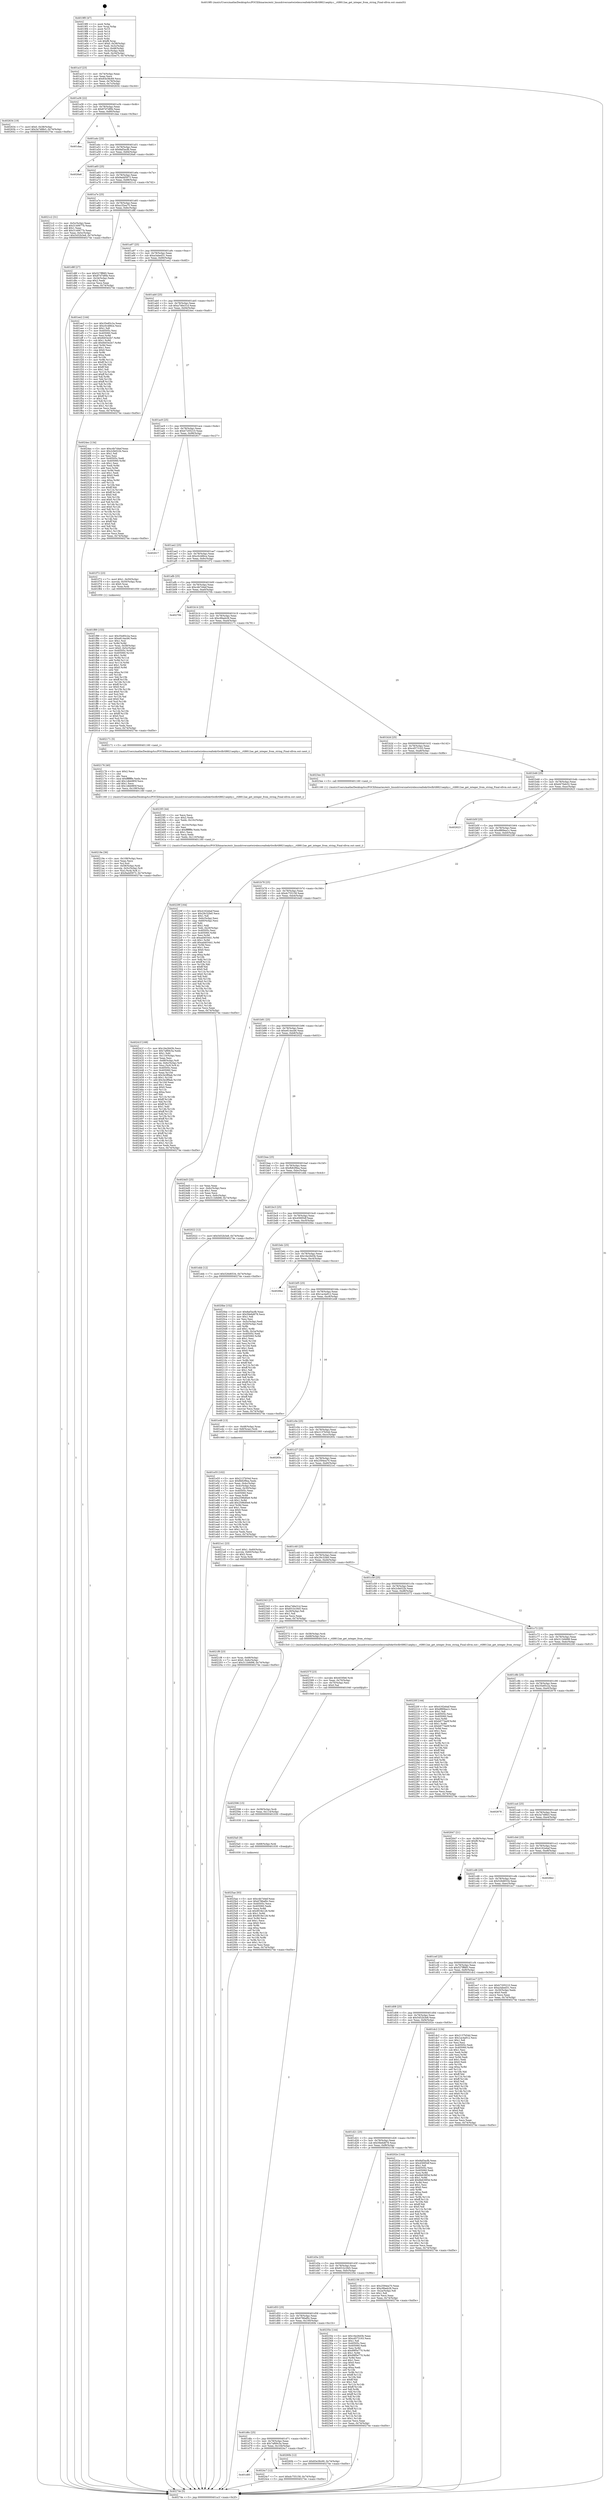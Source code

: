 digraph "0x4019f0" {
  label = "0x4019f0 (/mnt/c/Users/mathe/Desktop/tcc/POCII/binaries/extr_linuxdriversnetwirelessrealtekrtlwifirtl8821aephy.c__rtl8812ae_get_integer_from_string_Final-ollvm.out::main(0))"
  labelloc = "t"
  node[shape=record]

  Entry [label="",width=0.3,height=0.3,shape=circle,fillcolor=black,style=filled]
  "0x401a1f" [label="{
     0x401a1f [23]\l
     | [instrs]\l
     &nbsp;&nbsp;0x401a1f \<+3\>: mov -0x74(%rbp),%eax\l
     &nbsp;&nbsp;0x401a22 \<+2\>: mov %eax,%ecx\l
     &nbsp;&nbsp;0x401a24 \<+6\>: sub $0x83e38c69,%ecx\l
     &nbsp;&nbsp;0x401a2a \<+3\>: mov %eax,-0x78(%rbp)\l
     &nbsp;&nbsp;0x401a2d \<+3\>: mov %ecx,-0x7c(%rbp)\l
     &nbsp;&nbsp;0x401a30 \<+6\>: je 0000000000402634 \<main+0xc44\>\l
  }"]
  "0x402634" [label="{
     0x402634 [19]\l
     | [instrs]\l
     &nbsp;&nbsp;0x402634 \<+7\>: movl $0x0,-0x38(%rbp)\l
     &nbsp;&nbsp;0x40263b \<+7\>: movl $0x3a748fe3,-0x74(%rbp)\l
     &nbsp;&nbsp;0x402642 \<+5\>: jmp 000000000040274e \<main+0xd5e\>\l
  }"]
  "0x401a36" [label="{
     0x401a36 [22]\l
     | [instrs]\l
     &nbsp;&nbsp;0x401a36 \<+5\>: jmp 0000000000401a3b \<main+0x4b\>\l
     &nbsp;&nbsp;0x401a3b \<+3\>: mov -0x78(%rbp),%eax\l
     &nbsp;&nbsp;0x401a3e \<+5\>: sub $0x87d7df0b,%eax\l
     &nbsp;&nbsp;0x401a43 \<+3\>: mov %eax,-0x80(%rbp)\l
     &nbsp;&nbsp;0x401a46 \<+6\>: je 0000000000401daa \<main+0x3ba\>\l
  }"]
  Exit [label="",width=0.3,height=0.3,shape=circle,fillcolor=black,style=filled,peripheries=2]
  "0x401daa" [label="{
     0x401daa\l
  }", style=dashed]
  "0x401a4c" [label="{
     0x401a4c [25]\l
     | [instrs]\l
     &nbsp;&nbsp;0x401a4c \<+5\>: jmp 0000000000401a51 \<main+0x61\>\l
     &nbsp;&nbsp;0x401a51 \<+3\>: mov -0x78(%rbp),%eax\l
     &nbsp;&nbsp;0x401a54 \<+5\>: sub $0x8af3acfb,%eax\l
     &nbsp;&nbsp;0x401a59 \<+6\>: mov %eax,-0x84(%rbp)\l
     &nbsp;&nbsp;0x401a5f \<+6\>: je 00000000004026a6 \<main+0xcb6\>\l
  }"]
  "0x4025ae" [label="{
     0x4025ae [93]\l
     | [instrs]\l
     &nbsp;&nbsp;0x4025ae \<+5\>: mov $0xc4b7d4ef,%eax\l
     &nbsp;&nbsp;0x4025b3 \<+5\>: mov $0x6786af0c,%esi\l
     &nbsp;&nbsp;0x4025b8 \<+7\>: mov 0x40505c,%ecx\l
     &nbsp;&nbsp;0x4025bf \<+7\>: mov 0x405060,%edx\l
     &nbsp;&nbsp;0x4025c6 \<+3\>: mov %ecx,%r8d\l
     &nbsp;&nbsp;0x4025c9 \<+7\>: sub $0x9f19e128,%r8d\l
     &nbsp;&nbsp;0x4025d0 \<+4\>: sub $0x1,%r8d\l
     &nbsp;&nbsp;0x4025d4 \<+7\>: add $0x9f19e128,%r8d\l
     &nbsp;&nbsp;0x4025db \<+4\>: imul %r8d,%ecx\l
     &nbsp;&nbsp;0x4025df \<+3\>: and $0x1,%ecx\l
     &nbsp;&nbsp;0x4025e2 \<+3\>: cmp $0x0,%ecx\l
     &nbsp;&nbsp;0x4025e5 \<+4\>: sete %r9b\l
     &nbsp;&nbsp;0x4025e9 \<+3\>: cmp $0xa,%edx\l
     &nbsp;&nbsp;0x4025ec \<+4\>: setl %r10b\l
     &nbsp;&nbsp;0x4025f0 \<+3\>: mov %r9b,%r11b\l
     &nbsp;&nbsp;0x4025f3 \<+3\>: and %r10b,%r11b\l
     &nbsp;&nbsp;0x4025f6 \<+3\>: xor %r10b,%r9b\l
     &nbsp;&nbsp;0x4025f9 \<+3\>: or %r9b,%r11b\l
     &nbsp;&nbsp;0x4025fc \<+4\>: test $0x1,%r11b\l
     &nbsp;&nbsp;0x402600 \<+3\>: cmovne %esi,%eax\l
     &nbsp;&nbsp;0x402603 \<+3\>: mov %eax,-0x74(%rbp)\l
     &nbsp;&nbsp;0x402606 \<+5\>: jmp 000000000040274e \<main+0xd5e\>\l
  }"]
  "0x4026a6" [label="{
     0x4026a6\l
  }", style=dashed]
  "0x401a65" [label="{
     0x401a65 [25]\l
     | [instrs]\l
     &nbsp;&nbsp;0x401a65 \<+5\>: jmp 0000000000401a6a \<main+0x7a\>\l
     &nbsp;&nbsp;0x401a6a \<+3\>: mov -0x78(%rbp),%eax\l
     &nbsp;&nbsp;0x401a6d \<+5\>: sub $0x9add5973,%eax\l
     &nbsp;&nbsp;0x401a72 \<+6\>: mov %eax,-0x88(%rbp)\l
     &nbsp;&nbsp;0x401a78 \<+6\>: je 00000000004021c2 \<main+0x7d2\>\l
  }"]
  "0x4025a5" [label="{
     0x4025a5 [9]\l
     | [instrs]\l
     &nbsp;&nbsp;0x4025a5 \<+4\>: mov -0x68(%rbp),%rdi\l
     &nbsp;&nbsp;0x4025a9 \<+5\>: call 0000000000401030 \<free@plt\>\l
     | [calls]\l
     &nbsp;&nbsp;0x401030 \{1\} (unknown)\l
  }"]
  "0x4021c2" [label="{
     0x4021c2 [31]\l
     | [instrs]\l
     &nbsp;&nbsp;0x4021c2 \<+3\>: mov -0x5c(%rbp),%eax\l
     &nbsp;&nbsp;0x4021c5 \<+5\>: sub $0x3140677b,%eax\l
     &nbsp;&nbsp;0x4021ca \<+3\>: add $0x1,%eax\l
     &nbsp;&nbsp;0x4021cd \<+5\>: add $0x3140677b,%eax\l
     &nbsp;&nbsp;0x4021d2 \<+3\>: mov %eax,-0x5c(%rbp)\l
     &nbsp;&nbsp;0x4021d5 \<+7\>: movl $0x5452b3e8,-0x74(%rbp)\l
     &nbsp;&nbsp;0x4021dc \<+5\>: jmp 000000000040274e \<main+0xd5e\>\l
  }"]
  "0x401a7e" [label="{
     0x401a7e [25]\l
     | [instrs]\l
     &nbsp;&nbsp;0x401a7e \<+5\>: jmp 0000000000401a83 \<main+0x93\>\l
     &nbsp;&nbsp;0x401a83 \<+3\>: mov -0x78(%rbp),%eax\l
     &nbsp;&nbsp;0x401a86 \<+5\>: sub $0xa1f2ea75,%eax\l
     &nbsp;&nbsp;0x401a8b \<+6\>: mov %eax,-0x8c(%rbp)\l
     &nbsp;&nbsp;0x401a91 \<+6\>: je 0000000000401d8f \<main+0x39f\>\l
  }"]
  "0x402596" [label="{
     0x402596 [15]\l
     | [instrs]\l
     &nbsp;&nbsp;0x402596 \<+4\>: mov -0x58(%rbp),%rdi\l
     &nbsp;&nbsp;0x40259a \<+6\>: mov %eax,-0x114(%rbp)\l
     &nbsp;&nbsp;0x4025a0 \<+5\>: call 0000000000401030 \<free@plt\>\l
     | [calls]\l
     &nbsp;&nbsp;0x401030 \{1\} (unknown)\l
  }"]
  "0x401d8f" [label="{
     0x401d8f [27]\l
     | [instrs]\l
     &nbsp;&nbsp;0x401d8f \<+5\>: mov $0x527ff885,%eax\l
     &nbsp;&nbsp;0x401d94 \<+5\>: mov $0x87d7df0b,%ecx\l
     &nbsp;&nbsp;0x401d99 \<+3\>: mov -0x34(%rbp),%edx\l
     &nbsp;&nbsp;0x401d9c \<+3\>: cmp $0x2,%edx\l
     &nbsp;&nbsp;0x401d9f \<+3\>: cmovne %ecx,%eax\l
     &nbsp;&nbsp;0x401da2 \<+3\>: mov %eax,-0x74(%rbp)\l
     &nbsp;&nbsp;0x401da5 \<+5\>: jmp 000000000040274e \<main+0xd5e\>\l
  }"]
  "0x401a97" [label="{
     0x401a97 [25]\l
     | [instrs]\l
     &nbsp;&nbsp;0x401a97 \<+5\>: jmp 0000000000401a9c \<main+0xac\>\l
     &nbsp;&nbsp;0x401a9c \<+3\>: mov -0x78(%rbp),%eax\l
     &nbsp;&nbsp;0x401a9f \<+5\>: sub $0xa3abed31,%eax\l
     &nbsp;&nbsp;0x401aa4 \<+6\>: mov %eax,-0x90(%rbp)\l
     &nbsp;&nbsp;0x401aaa \<+6\>: je 0000000000401ee2 \<main+0x4f2\>\l
  }"]
  "0x40274e" [label="{
     0x40274e [5]\l
     | [instrs]\l
     &nbsp;&nbsp;0x40274e \<+5\>: jmp 0000000000401a1f \<main+0x2f\>\l
  }"]
  "0x4019f0" [label="{
     0x4019f0 [47]\l
     | [instrs]\l
     &nbsp;&nbsp;0x4019f0 \<+1\>: push %rbp\l
     &nbsp;&nbsp;0x4019f1 \<+3\>: mov %rsp,%rbp\l
     &nbsp;&nbsp;0x4019f4 \<+2\>: push %r15\l
     &nbsp;&nbsp;0x4019f6 \<+2\>: push %r14\l
     &nbsp;&nbsp;0x4019f8 \<+2\>: push %r13\l
     &nbsp;&nbsp;0x4019fa \<+2\>: push %r12\l
     &nbsp;&nbsp;0x4019fc \<+1\>: push %rbx\l
     &nbsp;&nbsp;0x4019fd \<+7\>: sub $0xf8,%rsp\l
     &nbsp;&nbsp;0x401a04 \<+7\>: movl $0x0,-0x38(%rbp)\l
     &nbsp;&nbsp;0x401a0b \<+3\>: mov %edi,-0x3c(%rbp)\l
     &nbsp;&nbsp;0x401a0e \<+4\>: mov %rsi,-0x48(%rbp)\l
     &nbsp;&nbsp;0x401a12 \<+3\>: mov -0x3c(%rbp),%edi\l
     &nbsp;&nbsp;0x401a15 \<+3\>: mov %edi,-0x34(%rbp)\l
     &nbsp;&nbsp;0x401a18 \<+7\>: movl $0xa1f2ea75,-0x74(%rbp)\l
  }"]
  "0x40257f" [label="{
     0x40257f [23]\l
     | [instrs]\l
     &nbsp;&nbsp;0x40257f \<+10\>: movabs $0x4030b6,%rdi\l
     &nbsp;&nbsp;0x402589 \<+3\>: mov %eax,-0x70(%rbp)\l
     &nbsp;&nbsp;0x40258c \<+3\>: mov -0x70(%rbp),%esi\l
     &nbsp;&nbsp;0x40258f \<+2\>: mov $0x0,%al\l
     &nbsp;&nbsp;0x402591 \<+5\>: call 0000000000401040 \<printf@plt\>\l
     | [calls]\l
     &nbsp;&nbsp;0x401040 \{1\} (unknown)\l
  }"]
  "0x401ee2" [label="{
     0x401ee2 [144]\l
     | [instrs]\l
     &nbsp;&nbsp;0x401ee2 \<+5\>: mov $0x35e85c2a,%eax\l
     &nbsp;&nbsp;0x401ee7 \<+5\>: mov $0xc0c486ce,%ecx\l
     &nbsp;&nbsp;0x401eec \<+2\>: mov $0x1,%dl\l
     &nbsp;&nbsp;0x401eee \<+7\>: mov 0x40505c,%esi\l
     &nbsp;&nbsp;0x401ef5 \<+7\>: mov 0x405060,%edi\l
     &nbsp;&nbsp;0x401efc \<+3\>: mov %esi,%r8d\l
     &nbsp;&nbsp;0x401eff \<+7\>: sub $0x8403e2b7,%r8d\l
     &nbsp;&nbsp;0x401f06 \<+4\>: sub $0x1,%r8d\l
     &nbsp;&nbsp;0x401f0a \<+7\>: add $0x8403e2b7,%r8d\l
     &nbsp;&nbsp;0x401f11 \<+4\>: imul %r8d,%esi\l
     &nbsp;&nbsp;0x401f15 \<+3\>: and $0x1,%esi\l
     &nbsp;&nbsp;0x401f18 \<+3\>: cmp $0x0,%esi\l
     &nbsp;&nbsp;0x401f1b \<+4\>: sete %r9b\l
     &nbsp;&nbsp;0x401f1f \<+3\>: cmp $0xa,%edi\l
     &nbsp;&nbsp;0x401f22 \<+4\>: setl %r10b\l
     &nbsp;&nbsp;0x401f26 \<+3\>: mov %r9b,%r11b\l
     &nbsp;&nbsp;0x401f29 \<+4\>: xor $0xff,%r11b\l
     &nbsp;&nbsp;0x401f2d \<+3\>: mov %r10b,%bl\l
     &nbsp;&nbsp;0x401f30 \<+3\>: xor $0xff,%bl\l
     &nbsp;&nbsp;0x401f33 \<+3\>: xor $0x1,%dl\l
     &nbsp;&nbsp;0x401f36 \<+3\>: mov %r11b,%r14b\l
     &nbsp;&nbsp;0x401f39 \<+4\>: and $0xff,%r14b\l
     &nbsp;&nbsp;0x401f3d \<+3\>: and %dl,%r9b\l
     &nbsp;&nbsp;0x401f40 \<+3\>: mov %bl,%r15b\l
     &nbsp;&nbsp;0x401f43 \<+4\>: and $0xff,%r15b\l
     &nbsp;&nbsp;0x401f47 \<+3\>: and %dl,%r10b\l
     &nbsp;&nbsp;0x401f4a \<+3\>: or %r9b,%r14b\l
     &nbsp;&nbsp;0x401f4d \<+3\>: or %r10b,%r15b\l
     &nbsp;&nbsp;0x401f50 \<+3\>: xor %r15b,%r14b\l
     &nbsp;&nbsp;0x401f53 \<+3\>: or %bl,%r11b\l
     &nbsp;&nbsp;0x401f56 \<+4\>: xor $0xff,%r11b\l
     &nbsp;&nbsp;0x401f5a \<+3\>: or $0x1,%dl\l
     &nbsp;&nbsp;0x401f5d \<+3\>: and %dl,%r11b\l
     &nbsp;&nbsp;0x401f60 \<+3\>: or %r11b,%r14b\l
     &nbsp;&nbsp;0x401f63 \<+4\>: test $0x1,%r14b\l
     &nbsp;&nbsp;0x401f67 \<+3\>: cmovne %ecx,%eax\l
     &nbsp;&nbsp;0x401f6a \<+3\>: mov %eax,-0x74(%rbp)\l
     &nbsp;&nbsp;0x401f6d \<+5\>: jmp 000000000040274e \<main+0xd5e\>\l
  }"]
  "0x401ab0" [label="{
     0x401ab0 [25]\l
     | [instrs]\l
     &nbsp;&nbsp;0x401ab0 \<+5\>: jmp 0000000000401ab5 \<main+0xc5\>\l
     &nbsp;&nbsp;0x401ab5 \<+3\>: mov -0x78(%rbp),%eax\l
     &nbsp;&nbsp;0x401ab8 \<+5\>: sub $0xa746e31d,%eax\l
     &nbsp;&nbsp;0x401abd \<+6\>: mov %eax,-0x94(%rbp)\l
     &nbsp;&nbsp;0x401ac3 \<+6\>: je 00000000004024ec \<main+0xafc\>\l
  }"]
  "0x401d85" [label="{
     0x401d85\l
  }", style=dashed]
  "0x4024ec" [label="{
     0x4024ec [134]\l
     | [instrs]\l
     &nbsp;&nbsp;0x4024ec \<+5\>: mov $0xc4b7d4ef,%eax\l
     &nbsp;&nbsp;0x4024f1 \<+5\>: mov $0x2cfe022b,%ecx\l
     &nbsp;&nbsp;0x4024f6 \<+2\>: mov $0x1,%dl\l
     &nbsp;&nbsp;0x4024f8 \<+2\>: xor %esi,%esi\l
     &nbsp;&nbsp;0x4024fa \<+7\>: mov 0x40505c,%edi\l
     &nbsp;&nbsp;0x402501 \<+8\>: mov 0x405060,%r8d\l
     &nbsp;&nbsp;0x402509 \<+3\>: sub $0x1,%esi\l
     &nbsp;&nbsp;0x40250c \<+3\>: mov %edi,%r9d\l
     &nbsp;&nbsp;0x40250f \<+3\>: add %esi,%r9d\l
     &nbsp;&nbsp;0x402512 \<+4\>: imul %r9d,%edi\l
     &nbsp;&nbsp;0x402516 \<+3\>: and $0x1,%edi\l
     &nbsp;&nbsp;0x402519 \<+3\>: cmp $0x0,%edi\l
     &nbsp;&nbsp;0x40251c \<+4\>: sete %r10b\l
     &nbsp;&nbsp;0x402520 \<+4\>: cmp $0xa,%r8d\l
     &nbsp;&nbsp;0x402524 \<+4\>: setl %r11b\l
     &nbsp;&nbsp;0x402528 \<+3\>: mov %r10b,%bl\l
     &nbsp;&nbsp;0x40252b \<+3\>: xor $0xff,%bl\l
     &nbsp;&nbsp;0x40252e \<+3\>: mov %r11b,%r14b\l
     &nbsp;&nbsp;0x402531 \<+4\>: xor $0xff,%r14b\l
     &nbsp;&nbsp;0x402535 \<+3\>: xor $0x0,%dl\l
     &nbsp;&nbsp;0x402538 \<+3\>: mov %bl,%r15b\l
     &nbsp;&nbsp;0x40253b \<+4\>: and $0x0,%r15b\l
     &nbsp;&nbsp;0x40253f \<+3\>: and %dl,%r10b\l
     &nbsp;&nbsp;0x402542 \<+3\>: mov %r14b,%r12b\l
     &nbsp;&nbsp;0x402545 \<+4\>: and $0x0,%r12b\l
     &nbsp;&nbsp;0x402549 \<+3\>: and %dl,%r11b\l
     &nbsp;&nbsp;0x40254c \<+3\>: or %r10b,%r15b\l
     &nbsp;&nbsp;0x40254f \<+3\>: or %r11b,%r12b\l
     &nbsp;&nbsp;0x402552 \<+3\>: xor %r12b,%r15b\l
     &nbsp;&nbsp;0x402555 \<+3\>: or %r14b,%bl\l
     &nbsp;&nbsp;0x402558 \<+3\>: xor $0xff,%bl\l
     &nbsp;&nbsp;0x40255b \<+3\>: or $0x0,%dl\l
     &nbsp;&nbsp;0x40255e \<+2\>: and %dl,%bl\l
     &nbsp;&nbsp;0x402560 \<+3\>: or %bl,%r15b\l
     &nbsp;&nbsp;0x402563 \<+4\>: test $0x1,%r15b\l
     &nbsp;&nbsp;0x402567 \<+3\>: cmovne %ecx,%eax\l
     &nbsp;&nbsp;0x40256a \<+3\>: mov %eax,-0x74(%rbp)\l
     &nbsp;&nbsp;0x40256d \<+5\>: jmp 000000000040274e \<main+0xd5e\>\l
  }"]
  "0x401ac9" [label="{
     0x401ac9 [25]\l
     | [instrs]\l
     &nbsp;&nbsp;0x401ac9 \<+5\>: jmp 0000000000401ace \<main+0xde\>\l
     &nbsp;&nbsp;0x401ace \<+3\>: mov -0x78(%rbp),%eax\l
     &nbsp;&nbsp;0x401ad1 \<+5\>: sub $0xb7205210,%eax\l
     &nbsp;&nbsp;0x401ad6 \<+6\>: mov %eax,-0x98(%rbp)\l
     &nbsp;&nbsp;0x401adc \<+6\>: je 0000000000402617 \<main+0xc27\>\l
  }"]
  "0x4024c7" [label="{
     0x4024c7 [12]\l
     | [instrs]\l
     &nbsp;&nbsp;0x4024c7 \<+7\>: movl $0xdc755158,-0x74(%rbp)\l
     &nbsp;&nbsp;0x4024ce \<+5\>: jmp 000000000040274e \<main+0xd5e\>\l
  }"]
  "0x402617" [label="{
     0x402617\l
  }", style=dashed]
  "0x401ae2" [label="{
     0x401ae2 [25]\l
     | [instrs]\l
     &nbsp;&nbsp;0x401ae2 \<+5\>: jmp 0000000000401ae7 \<main+0xf7\>\l
     &nbsp;&nbsp;0x401ae7 \<+3\>: mov -0x78(%rbp),%eax\l
     &nbsp;&nbsp;0x401aea \<+5\>: sub $0xc0c486ce,%eax\l
     &nbsp;&nbsp;0x401aef \<+6\>: mov %eax,-0x9c(%rbp)\l
     &nbsp;&nbsp;0x401af5 \<+6\>: je 0000000000401f72 \<main+0x582\>\l
  }"]
  "0x401d6c" [label="{
     0x401d6c [25]\l
     | [instrs]\l
     &nbsp;&nbsp;0x401d6c \<+5\>: jmp 0000000000401d71 \<main+0x381\>\l
     &nbsp;&nbsp;0x401d71 \<+3\>: mov -0x78(%rbp),%eax\l
     &nbsp;&nbsp;0x401d74 \<+5\>: sub $0x7af69c5a,%eax\l
     &nbsp;&nbsp;0x401d79 \<+6\>: mov %eax,-0x104(%rbp)\l
     &nbsp;&nbsp;0x401d7f \<+6\>: je 00000000004024c7 \<main+0xad7\>\l
  }"]
  "0x401f72" [label="{
     0x401f72 [23]\l
     | [instrs]\l
     &nbsp;&nbsp;0x401f72 \<+7\>: movl $0x1,-0x50(%rbp)\l
     &nbsp;&nbsp;0x401f79 \<+4\>: movslq -0x50(%rbp),%rax\l
     &nbsp;&nbsp;0x401f7d \<+4\>: shl $0x0,%rax\l
     &nbsp;&nbsp;0x401f81 \<+3\>: mov %rax,%rdi\l
     &nbsp;&nbsp;0x401f84 \<+5\>: call 0000000000401050 \<malloc@plt\>\l
     | [calls]\l
     &nbsp;&nbsp;0x401050 \{1\} (unknown)\l
  }"]
  "0x401afb" [label="{
     0x401afb [25]\l
     | [instrs]\l
     &nbsp;&nbsp;0x401afb \<+5\>: jmp 0000000000401b00 \<main+0x110\>\l
     &nbsp;&nbsp;0x401b00 \<+3\>: mov -0x78(%rbp),%eax\l
     &nbsp;&nbsp;0x401b03 \<+5\>: sub $0xc4b7d4ef,%eax\l
     &nbsp;&nbsp;0x401b08 \<+6\>: mov %eax,-0xa0(%rbp)\l
     &nbsp;&nbsp;0x401b0e \<+6\>: je 000000000040270b \<main+0xd1b\>\l
  }"]
  "0x40260b" [label="{
     0x40260b [12]\l
     | [instrs]\l
     &nbsp;&nbsp;0x40260b \<+7\>: movl $0x83e38c69,-0x74(%rbp)\l
     &nbsp;&nbsp;0x402612 \<+5\>: jmp 000000000040274e \<main+0xd5e\>\l
  }"]
  "0x40270b" [label="{
     0x40270b\l
  }", style=dashed]
  "0x401b14" [label="{
     0x401b14 [25]\l
     | [instrs]\l
     &nbsp;&nbsp;0x401b14 \<+5\>: jmp 0000000000401b19 \<main+0x129\>\l
     &nbsp;&nbsp;0x401b19 \<+3\>: mov -0x78(%rbp),%eax\l
     &nbsp;&nbsp;0x401b1c \<+5\>: sub $0xc9faeb28,%eax\l
     &nbsp;&nbsp;0x401b21 \<+6\>: mov %eax,-0xa4(%rbp)\l
     &nbsp;&nbsp;0x401b27 \<+6\>: je 0000000000402171 \<main+0x781\>\l
  }"]
  "0x40241f" [label="{
     0x40241f [168]\l
     | [instrs]\l
     &nbsp;&nbsp;0x40241f \<+5\>: mov $0x16e26d3b,%ecx\l
     &nbsp;&nbsp;0x402424 \<+5\>: mov $0x7af69c5a,%edx\l
     &nbsp;&nbsp;0x402429 \<+3\>: mov $0x1,%dil\l
     &nbsp;&nbsp;0x40242c \<+6\>: mov -0x110(%rbp),%esi\l
     &nbsp;&nbsp;0x402432 \<+3\>: imul %eax,%esi\l
     &nbsp;&nbsp;0x402435 \<+4\>: mov -0x68(%rbp),%r8\l
     &nbsp;&nbsp;0x402439 \<+4\>: movslq -0x6c(%rbp),%r9\l
     &nbsp;&nbsp;0x40243d \<+4\>: mov %esi,(%r8,%r9,4)\l
     &nbsp;&nbsp;0x402441 \<+7\>: mov 0x40505c,%eax\l
     &nbsp;&nbsp;0x402448 \<+7\>: mov 0x405060,%esi\l
     &nbsp;&nbsp;0x40244f \<+3\>: mov %eax,%r10d\l
     &nbsp;&nbsp;0x402452 \<+7\>: sub $0x3e2ff4ab,%r10d\l
     &nbsp;&nbsp;0x402459 \<+4\>: sub $0x1,%r10d\l
     &nbsp;&nbsp;0x40245d \<+7\>: add $0x3e2ff4ab,%r10d\l
     &nbsp;&nbsp;0x402464 \<+4\>: imul %r10d,%eax\l
     &nbsp;&nbsp;0x402468 \<+3\>: and $0x1,%eax\l
     &nbsp;&nbsp;0x40246b \<+3\>: cmp $0x0,%eax\l
     &nbsp;&nbsp;0x40246e \<+4\>: sete %r11b\l
     &nbsp;&nbsp;0x402472 \<+3\>: cmp $0xa,%esi\l
     &nbsp;&nbsp;0x402475 \<+3\>: setl %bl\l
     &nbsp;&nbsp;0x402478 \<+3\>: mov %r11b,%r14b\l
     &nbsp;&nbsp;0x40247b \<+4\>: xor $0xff,%r14b\l
     &nbsp;&nbsp;0x40247f \<+3\>: mov %bl,%r15b\l
     &nbsp;&nbsp;0x402482 \<+4\>: xor $0xff,%r15b\l
     &nbsp;&nbsp;0x402486 \<+4\>: xor $0x1,%dil\l
     &nbsp;&nbsp;0x40248a \<+3\>: mov %r14b,%r12b\l
     &nbsp;&nbsp;0x40248d \<+4\>: and $0xff,%r12b\l
     &nbsp;&nbsp;0x402491 \<+3\>: and %dil,%r11b\l
     &nbsp;&nbsp;0x402494 \<+3\>: mov %r15b,%r13b\l
     &nbsp;&nbsp;0x402497 \<+4\>: and $0xff,%r13b\l
     &nbsp;&nbsp;0x40249b \<+3\>: and %dil,%bl\l
     &nbsp;&nbsp;0x40249e \<+3\>: or %r11b,%r12b\l
     &nbsp;&nbsp;0x4024a1 \<+3\>: or %bl,%r13b\l
     &nbsp;&nbsp;0x4024a4 \<+3\>: xor %r13b,%r12b\l
     &nbsp;&nbsp;0x4024a7 \<+3\>: or %r15b,%r14b\l
     &nbsp;&nbsp;0x4024aa \<+4\>: xor $0xff,%r14b\l
     &nbsp;&nbsp;0x4024ae \<+4\>: or $0x1,%dil\l
     &nbsp;&nbsp;0x4024b2 \<+3\>: and %dil,%r14b\l
     &nbsp;&nbsp;0x4024b5 \<+3\>: or %r14b,%r12b\l
     &nbsp;&nbsp;0x4024b8 \<+4\>: test $0x1,%r12b\l
     &nbsp;&nbsp;0x4024bc \<+3\>: cmovne %edx,%ecx\l
     &nbsp;&nbsp;0x4024bf \<+3\>: mov %ecx,-0x74(%rbp)\l
     &nbsp;&nbsp;0x4024c2 \<+5\>: jmp 000000000040274e \<main+0xd5e\>\l
  }"]
  "0x402171" [label="{
     0x402171 [5]\l
     | [instrs]\l
     &nbsp;&nbsp;0x402171 \<+5\>: call 0000000000401160 \<next_i\>\l
     | [calls]\l
     &nbsp;&nbsp;0x401160 \{1\} (/mnt/c/Users/mathe/Desktop/tcc/POCII/binaries/extr_linuxdriversnetwirelessrealtekrtlwifirtl8821aephy.c__rtl8812ae_get_integer_from_string_Final-ollvm.out::next_i)\l
  }"]
  "0x401b2d" [label="{
     0x401b2d [25]\l
     | [instrs]\l
     &nbsp;&nbsp;0x401b2d \<+5\>: jmp 0000000000401b32 \<main+0x142\>\l
     &nbsp;&nbsp;0x401b32 \<+3\>: mov -0x78(%rbp),%eax\l
     &nbsp;&nbsp;0x401b35 \<+5\>: sub $0xcd573163,%eax\l
     &nbsp;&nbsp;0x401b3a \<+6\>: mov %eax,-0xa8(%rbp)\l
     &nbsp;&nbsp;0x401b40 \<+6\>: je 00000000004023ee \<main+0x9fe\>\l
  }"]
  "0x4023f3" [label="{
     0x4023f3 [44]\l
     | [instrs]\l
     &nbsp;&nbsp;0x4023f3 \<+2\>: xor %ecx,%ecx\l
     &nbsp;&nbsp;0x4023f5 \<+5\>: mov $0x2,%edx\l
     &nbsp;&nbsp;0x4023fa \<+6\>: mov %edx,-0x10c(%rbp)\l
     &nbsp;&nbsp;0x402400 \<+1\>: cltd\l
     &nbsp;&nbsp;0x402401 \<+6\>: mov -0x10c(%rbp),%esi\l
     &nbsp;&nbsp;0x402407 \<+2\>: idiv %esi\l
     &nbsp;&nbsp;0x402409 \<+6\>: imul $0xfffffffe,%edx,%edx\l
     &nbsp;&nbsp;0x40240f \<+3\>: sub $0x1,%ecx\l
     &nbsp;&nbsp;0x402412 \<+2\>: sub %ecx,%edx\l
     &nbsp;&nbsp;0x402414 \<+6\>: mov %edx,-0x110(%rbp)\l
     &nbsp;&nbsp;0x40241a \<+5\>: call 0000000000401160 \<next_i\>\l
     | [calls]\l
     &nbsp;&nbsp;0x401160 \{1\} (/mnt/c/Users/mathe/Desktop/tcc/POCII/binaries/extr_linuxdriversnetwirelessrealtekrtlwifirtl8821aephy.c__rtl8812ae_get_integer_from_string_Final-ollvm.out::next_i)\l
  }"]
  "0x4023ee" [label="{
     0x4023ee [5]\l
     | [instrs]\l
     &nbsp;&nbsp;0x4023ee \<+5\>: call 0000000000401160 \<next_i\>\l
     | [calls]\l
     &nbsp;&nbsp;0x401160 \{1\} (/mnt/c/Users/mathe/Desktop/tcc/POCII/binaries/extr_linuxdriversnetwirelessrealtekrtlwifirtl8821aephy.c__rtl8812ae_get_integer_from_string_Final-ollvm.out::next_i)\l
  }"]
  "0x401b46" [label="{
     0x401b46 [25]\l
     | [instrs]\l
     &nbsp;&nbsp;0x401b46 \<+5\>: jmp 0000000000401b4b \<main+0x15b\>\l
     &nbsp;&nbsp;0x401b4b \<+3\>: mov -0x78(%rbp),%eax\l
     &nbsp;&nbsp;0x401b4e \<+5\>: sub $0xd470eb32,%eax\l
     &nbsp;&nbsp;0x401b53 \<+6\>: mov %eax,-0xac(%rbp)\l
     &nbsp;&nbsp;0x401b59 \<+6\>: je 0000000000402623 \<main+0xc33\>\l
  }"]
  "0x401d53" [label="{
     0x401d53 [25]\l
     | [instrs]\l
     &nbsp;&nbsp;0x401d53 \<+5\>: jmp 0000000000401d58 \<main+0x368\>\l
     &nbsp;&nbsp;0x401d58 \<+3\>: mov -0x78(%rbp),%eax\l
     &nbsp;&nbsp;0x401d5b \<+5\>: sub $0x6786af0c,%eax\l
     &nbsp;&nbsp;0x401d60 \<+6\>: mov %eax,-0x100(%rbp)\l
     &nbsp;&nbsp;0x401d66 \<+6\>: je 000000000040260b \<main+0xc1b\>\l
  }"]
  "0x402623" [label="{
     0x402623\l
  }", style=dashed]
  "0x401b5f" [label="{
     0x401b5f [25]\l
     | [instrs]\l
     &nbsp;&nbsp;0x401b5f \<+5\>: jmp 0000000000401b64 \<main+0x174\>\l
     &nbsp;&nbsp;0x401b64 \<+3\>: mov -0x78(%rbp),%eax\l
     &nbsp;&nbsp;0x401b67 \<+5\>: sub $0xd869ea1c,%eax\l
     &nbsp;&nbsp;0x401b6c \<+6\>: mov %eax,-0xb0(%rbp)\l
     &nbsp;&nbsp;0x401b72 \<+6\>: je 000000000040229f \<main+0x8af\>\l
  }"]
  "0x40235e" [label="{
     0x40235e [144]\l
     | [instrs]\l
     &nbsp;&nbsp;0x40235e \<+5\>: mov $0x16e26d3b,%eax\l
     &nbsp;&nbsp;0x402363 \<+5\>: mov $0xcd573163,%ecx\l
     &nbsp;&nbsp;0x402368 \<+2\>: mov $0x1,%dl\l
     &nbsp;&nbsp;0x40236a \<+7\>: mov 0x40505c,%esi\l
     &nbsp;&nbsp;0x402371 \<+7\>: mov 0x405060,%edi\l
     &nbsp;&nbsp;0x402378 \<+3\>: mov %esi,%r8d\l
     &nbsp;&nbsp;0x40237b \<+7\>: sub $0x99f5e770,%r8d\l
     &nbsp;&nbsp;0x402382 \<+4\>: sub $0x1,%r8d\l
     &nbsp;&nbsp;0x402386 \<+7\>: add $0x99f5e770,%r8d\l
     &nbsp;&nbsp;0x40238d \<+4\>: imul %r8d,%esi\l
     &nbsp;&nbsp;0x402391 \<+3\>: and $0x1,%esi\l
     &nbsp;&nbsp;0x402394 \<+3\>: cmp $0x0,%esi\l
     &nbsp;&nbsp;0x402397 \<+4\>: sete %r9b\l
     &nbsp;&nbsp;0x40239b \<+3\>: cmp $0xa,%edi\l
     &nbsp;&nbsp;0x40239e \<+4\>: setl %r10b\l
     &nbsp;&nbsp;0x4023a2 \<+3\>: mov %r9b,%r11b\l
     &nbsp;&nbsp;0x4023a5 \<+4\>: xor $0xff,%r11b\l
     &nbsp;&nbsp;0x4023a9 \<+3\>: mov %r10b,%bl\l
     &nbsp;&nbsp;0x4023ac \<+3\>: xor $0xff,%bl\l
     &nbsp;&nbsp;0x4023af \<+3\>: xor $0x1,%dl\l
     &nbsp;&nbsp;0x4023b2 \<+3\>: mov %r11b,%r14b\l
     &nbsp;&nbsp;0x4023b5 \<+4\>: and $0xff,%r14b\l
     &nbsp;&nbsp;0x4023b9 \<+3\>: and %dl,%r9b\l
     &nbsp;&nbsp;0x4023bc \<+3\>: mov %bl,%r15b\l
     &nbsp;&nbsp;0x4023bf \<+4\>: and $0xff,%r15b\l
     &nbsp;&nbsp;0x4023c3 \<+3\>: and %dl,%r10b\l
     &nbsp;&nbsp;0x4023c6 \<+3\>: or %r9b,%r14b\l
     &nbsp;&nbsp;0x4023c9 \<+3\>: or %r10b,%r15b\l
     &nbsp;&nbsp;0x4023cc \<+3\>: xor %r15b,%r14b\l
     &nbsp;&nbsp;0x4023cf \<+3\>: or %bl,%r11b\l
     &nbsp;&nbsp;0x4023d2 \<+4\>: xor $0xff,%r11b\l
     &nbsp;&nbsp;0x4023d6 \<+3\>: or $0x1,%dl\l
     &nbsp;&nbsp;0x4023d9 \<+3\>: and %dl,%r11b\l
     &nbsp;&nbsp;0x4023dc \<+3\>: or %r11b,%r14b\l
     &nbsp;&nbsp;0x4023df \<+4\>: test $0x1,%r14b\l
     &nbsp;&nbsp;0x4023e3 \<+3\>: cmovne %ecx,%eax\l
     &nbsp;&nbsp;0x4023e6 \<+3\>: mov %eax,-0x74(%rbp)\l
     &nbsp;&nbsp;0x4023e9 \<+5\>: jmp 000000000040274e \<main+0xd5e\>\l
  }"]
  "0x40229f" [label="{
     0x40229f [164]\l
     | [instrs]\l
     &nbsp;&nbsp;0x40229f \<+5\>: mov $0x4162ebaf,%eax\l
     &nbsp;&nbsp;0x4022a4 \<+5\>: mov $0x29c32fe0,%ecx\l
     &nbsp;&nbsp;0x4022a9 \<+2\>: mov $0x1,%dl\l
     &nbsp;&nbsp;0x4022ab \<+3\>: mov -0x6c(%rbp),%esi\l
     &nbsp;&nbsp;0x4022ae \<+3\>: cmp -0x60(%rbp),%esi\l
     &nbsp;&nbsp;0x4022b1 \<+4\>: setl %dil\l
     &nbsp;&nbsp;0x4022b5 \<+4\>: and $0x1,%dil\l
     &nbsp;&nbsp;0x4022b9 \<+4\>: mov %dil,-0x29(%rbp)\l
     &nbsp;&nbsp;0x4022bd \<+7\>: mov 0x40505c,%esi\l
     &nbsp;&nbsp;0x4022c4 \<+8\>: mov 0x405060,%r8d\l
     &nbsp;&nbsp;0x4022cc \<+3\>: mov %esi,%r9d\l
     &nbsp;&nbsp;0x4022cf \<+7\>: sub $0xad403441,%r9d\l
     &nbsp;&nbsp;0x4022d6 \<+4\>: sub $0x1,%r9d\l
     &nbsp;&nbsp;0x4022da \<+7\>: add $0xad403441,%r9d\l
     &nbsp;&nbsp;0x4022e1 \<+4\>: imul %r9d,%esi\l
     &nbsp;&nbsp;0x4022e5 \<+3\>: and $0x1,%esi\l
     &nbsp;&nbsp;0x4022e8 \<+3\>: cmp $0x0,%esi\l
     &nbsp;&nbsp;0x4022eb \<+4\>: sete %dil\l
     &nbsp;&nbsp;0x4022ef \<+4\>: cmp $0xa,%r8d\l
     &nbsp;&nbsp;0x4022f3 \<+4\>: setl %r10b\l
     &nbsp;&nbsp;0x4022f7 \<+3\>: mov %dil,%r11b\l
     &nbsp;&nbsp;0x4022fa \<+4\>: xor $0xff,%r11b\l
     &nbsp;&nbsp;0x4022fe \<+3\>: mov %r10b,%bl\l
     &nbsp;&nbsp;0x402301 \<+3\>: xor $0xff,%bl\l
     &nbsp;&nbsp;0x402304 \<+3\>: xor $0x0,%dl\l
     &nbsp;&nbsp;0x402307 \<+3\>: mov %r11b,%r14b\l
     &nbsp;&nbsp;0x40230a \<+4\>: and $0x0,%r14b\l
     &nbsp;&nbsp;0x40230e \<+3\>: and %dl,%dil\l
     &nbsp;&nbsp;0x402311 \<+3\>: mov %bl,%r15b\l
     &nbsp;&nbsp;0x402314 \<+4\>: and $0x0,%r15b\l
     &nbsp;&nbsp;0x402318 \<+3\>: and %dl,%r10b\l
     &nbsp;&nbsp;0x40231b \<+3\>: or %dil,%r14b\l
     &nbsp;&nbsp;0x40231e \<+3\>: or %r10b,%r15b\l
     &nbsp;&nbsp;0x402321 \<+3\>: xor %r15b,%r14b\l
     &nbsp;&nbsp;0x402324 \<+3\>: or %bl,%r11b\l
     &nbsp;&nbsp;0x402327 \<+4\>: xor $0xff,%r11b\l
     &nbsp;&nbsp;0x40232b \<+3\>: or $0x0,%dl\l
     &nbsp;&nbsp;0x40232e \<+3\>: and %dl,%r11b\l
     &nbsp;&nbsp;0x402331 \<+3\>: or %r11b,%r14b\l
     &nbsp;&nbsp;0x402334 \<+4\>: test $0x1,%r14b\l
     &nbsp;&nbsp;0x402338 \<+3\>: cmovne %ecx,%eax\l
     &nbsp;&nbsp;0x40233b \<+3\>: mov %eax,-0x74(%rbp)\l
     &nbsp;&nbsp;0x40233e \<+5\>: jmp 000000000040274e \<main+0xd5e\>\l
  }"]
  "0x401b78" [label="{
     0x401b78 [25]\l
     | [instrs]\l
     &nbsp;&nbsp;0x401b78 \<+5\>: jmp 0000000000401b7d \<main+0x18d\>\l
     &nbsp;&nbsp;0x401b7d \<+3\>: mov -0x78(%rbp),%eax\l
     &nbsp;&nbsp;0x401b80 \<+5\>: sub $0xdc755158,%eax\l
     &nbsp;&nbsp;0x401b85 \<+6\>: mov %eax,-0xb4(%rbp)\l
     &nbsp;&nbsp;0x401b8b \<+6\>: je 00000000004024d3 \<main+0xae3\>\l
  }"]
  "0x4021f8" [label="{
     0x4021f8 [23]\l
     | [instrs]\l
     &nbsp;&nbsp;0x4021f8 \<+4\>: mov %rax,-0x68(%rbp)\l
     &nbsp;&nbsp;0x4021fc \<+7\>: movl $0x0,-0x6c(%rbp)\l
     &nbsp;&nbsp;0x402203 \<+7\>: movl $0x311b9d98,-0x74(%rbp)\l
     &nbsp;&nbsp;0x40220a \<+5\>: jmp 000000000040274e \<main+0xd5e\>\l
  }"]
  "0x4024d3" [label="{
     0x4024d3 [25]\l
     | [instrs]\l
     &nbsp;&nbsp;0x4024d3 \<+2\>: xor %eax,%eax\l
     &nbsp;&nbsp;0x4024d5 \<+3\>: mov -0x6c(%rbp),%ecx\l
     &nbsp;&nbsp;0x4024d8 \<+3\>: sub $0x1,%eax\l
     &nbsp;&nbsp;0x4024db \<+2\>: sub %eax,%ecx\l
     &nbsp;&nbsp;0x4024dd \<+3\>: mov %ecx,-0x6c(%rbp)\l
     &nbsp;&nbsp;0x4024e0 \<+7\>: movl $0x311b9d98,-0x74(%rbp)\l
     &nbsp;&nbsp;0x4024e7 \<+5\>: jmp 000000000040274e \<main+0xd5e\>\l
  }"]
  "0x401b91" [label="{
     0x401b91 [25]\l
     | [instrs]\l
     &nbsp;&nbsp;0x401b91 \<+5\>: jmp 0000000000401b96 \<main+0x1a6\>\l
     &nbsp;&nbsp;0x401b96 \<+3\>: mov -0x78(%rbp),%eax\l
     &nbsp;&nbsp;0x401b99 \<+5\>: sub $0xe614ecb6,%eax\l
     &nbsp;&nbsp;0x401b9e \<+6\>: mov %eax,-0xb8(%rbp)\l
     &nbsp;&nbsp;0x401ba4 \<+6\>: je 0000000000402022 \<main+0x632\>\l
  }"]
  "0x40219e" [label="{
     0x40219e [36]\l
     | [instrs]\l
     &nbsp;&nbsp;0x40219e \<+6\>: mov -0x108(%rbp),%ecx\l
     &nbsp;&nbsp;0x4021a4 \<+3\>: imul %eax,%ecx\l
     &nbsp;&nbsp;0x4021a7 \<+3\>: mov %cl,%sil\l
     &nbsp;&nbsp;0x4021aa \<+4\>: mov -0x58(%rbp),%rdi\l
     &nbsp;&nbsp;0x4021ae \<+4\>: movslq -0x5c(%rbp),%r8\l
     &nbsp;&nbsp;0x4021b2 \<+4\>: mov %sil,(%rdi,%r8,1)\l
     &nbsp;&nbsp;0x4021b6 \<+7\>: movl $0x9add5973,-0x74(%rbp)\l
     &nbsp;&nbsp;0x4021bd \<+5\>: jmp 000000000040274e \<main+0xd5e\>\l
  }"]
  "0x402022" [label="{
     0x402022 [12]\l
     | [instrs]\l
     &nbsp;&nbsp;0x402022 \<+7\>: movl $0x5452b3e8,-0x74(%rbp)\l
     &nbsp;&nbsp;0x402029 \<+5\>: jmp 000000000040274e \<main+0xd5e\>\l
  }"]
  "0x401baa" [label="{
     0x401baa [25]\l
     | [instrs]\l
     &nbsp;&nbsp;0x401baa \<+5\>: jmp 0000000000401baf \<main+0x1bf\>\l
     &nbsp;&nbsp;0x401baf \<+3\>: mov -0x78(%rbp),%eax\l
     &nbsp;&nbsp;0x401bb2 \<+5\>: sub $0xfb82f9ea,%eax\l
     &nbsp;&nbsp;0x401bb7 \<+6\>: mov %eax,-0xbc(%rbp)\l
     &nbsp;&nbsp;0x401bbd \<+6\>: je 0000000000401ebb \<main+0x4cb\>\l
  }"]
  "0x402176" [label="{
     0x402176 [40]\l
     | [instrs]\l
     &nbsp;&nbsp;0x402176 \<+5\>: mov $0x2,%ecx\l
     &nbsp;&nbsp;0x40217b \<+1\>: cltd\l
     &nbsp;&nbsp;0x40217c \<+2\>: idiv %ecx\l
     &nbsp;&nbsp;0x40217e \<+6\>: imul $0xfffffffe,%edx,%ecx\l
     &nbsp;&nbsp;0x402184 \<+6\>: add $0x1dbb985f,%ecx\l
     &nbsp;&nbsp;0x40218a \<+3\>: add $0x1,%ecx\l
     &nbsp;&nbsp;0x40218d \<+6\>: sub $0x1dbb985f,%ecx\l
     &nbsp;&nbsp;0x402193 \<+6\>: mov %ecx,-0x108(%rbp)\l
     &nbsp;&nbsp;0x402199 \<+5\>: call 0000000000401160 \<next_i\>\l
     | [calls]\l
     &nbsp;&nbsp;0x401160 \{1\} (/mnt/c/Users/mathe/Desktop/tcc/POCII/binaries/extr_linuxdriversnetwirelessrealtekrtlwifirtl8821aephy.c__rtl8812ae_get_integer_from_string_Final-ollvm.out::next_i)\l
  }"]
  "0x401ebb" [label="{
     0x401ebb [12]\l
     | [instrs]\l
     &nbsp;&nbsp;0x401ebb \<+7\>: movl $0x526d6534,-0x74(%rbp)\l
     &nbsp;&nbsp;0x401ec2 \<+5\>: jmp 000000000040274e \<main+0xd5e\>\l
  }"]
  "0x401bc3" [label="{
     0x401bc3 [25]\l
     | [instrs]\l
     &nbsp;&nbsp;0x401bc3 \<+5\>: jmp 0000000000401bc8 \<main+0x1d8\>\l
     &nbsp;&nbsp;0x401bc8 \<+3\>: mov -0x78(%rbp),%eax\l
     &nbsp;&nbsp;0x401bcb \<+5\>: sub $0x45695df,%eax\l
     &nbsp;&nbsp;0x401bd0 \<+6\>: mov %eax,-0xc0(%rbp)\l
     &nbsp;&nbsp;0x401bd6 \<+6\>: je 00000000004020be \<main+0x6ce\>\l
  }"]
  "0x401d3a" [label="{
     0x401d3a [25]\l
     | [instrs]\l
     &nbsp;&nbsp;0x401d3a \<+5\>: jmp 0000000000401d3f \<main+0x34f\>\l
     &nbsp;&nbsp;0x401d3f \<+3\>: mov -0x78(%rbp),%eax\l
     &nbsp;&nbsp;0x401d42 \<+5\>: sub $0x651b1845,%eax\l
     &nbsp;&nbsp;0x401d47 \<+6\>: mov %eax,-0xfc(%rbp)\l
     &nbsp;&nbsp;0x401d4d \<+6\>: je 000000000040235e \<main+0x96e\>\l
  }"]
  "0x4020be" [label="{
     0x4020be [152]\l
     | [instrs]\l
     &nbsp;&nbsp;0x4020be \<+5\>: mov $0x8af3acfb,%eax\l
     &nbsp;&nbsp;0x4020c3 \<+5\>: mov $0x59e6d678,%ecx\l
     &nbsp;&nbsp;0x4020c8 \<+2\>: mov $0x1,%dl\l
     &nbsp;&nbsp;0x4020ca \<+2\>: xor %esi,%esi\l
     &nbsp;&nbsp;0x4020cc \<+3\>: mov -0x5c(%rbp),%edi\l
     &nbsp;&nbsp;0x4020cf \<+3\>: cmp -0x50(%rbp),%edi\l
     &nbsp;&nbsp;0x4020d2 \<+4\>: setl %r8b\l
     &nbsp;&nbsp;0x4020d6 \<+4\>: and $0x1,%r8b\l
     &nbsp;&nbsp;0x4020da \<+4\>: mov %r8b,-0x2a(%rbp)\l
     &nbsp;&nbsp;0x4020de \<+7\>: mov 0x40505c,%edi\l
     &nbsp;&nbsp;0x4020e5 \<+8\>: mov 0x405060,%r9d\l
     &nbsp;&nbsp;0x4020ed \<+3\>: sub $0x1,%esi\l
     &nbsp;&nbsp;0x4020f0 \<+3\>: mov %edi,%r10d\l
     &nbsp;&nbsp;0x4020f3 \<+3\>: add %esi,%r10d\l
     &nbsp;&nbsp;0x4020f6 \<+4\>: imul %r10d,%edi\l
     &nbsp;&nbsp;0x4020fa \<+3\>: and $0x1,%edi\l
     &nbsp;&nbsp;0x4020fd \<+3\>: cmp $0x0,%edi\l
     &nbsp;&nbsp;0x402100 \<+4\>: sete %r8b\l
     &nbsp;&nbsp;0x402104 \<+4\>: cmp $0xa,%r9d\l
     &nbsp;&nbsp;0x402108 \<+4\>: setl %r11b\l
     &nbsp;&nbsp;0x40210c \<+3\>: mov %r8b,%bl\l
     &nbsp;&nbsp;0x40210f \<+3\>: xor $0xff,%bl\l
     &nbsp;&nbsp;0x402112 \<+3\>: mov %r11b,%r14b\l
     &nbsp;&nbsp;0x402115 \<+4\>: xor $0xff,%r14b\l
     &nbsp;&nbsp;0x402119 \<+3\>: xor $0x1,%dl\l
     &nbsp;&nbsp;0x40211c \<+3\>: mov %bl,%r15b\l
     &nbsp;&nbsp;0x40211f \<+4\>: and $0xff,%r15b\l
     &nbsp;&nbsp;0x402123 \<+3\>: and %dl,%r8b\l
     &nbsp;&nbsp;0x402126 \<+3\>: mov %r14b,%r12b\l
     &nbsp;&nbsp;0x402129 \<+4\>: and $0xff,%r12b\l
     &nbsp;&nbsp;0x40212d \<+3\>: and %dl,%r11b\l
     &nbsp;&nbsp;0x402130 \<+3\>: or %r8b,%r15b\l
     &nbsp;&nbsp;0x402133 \<+3\>: or %r11b,%r12b\l
     &nbsp;&nbsp;0x402136 \<+3\>: xor %r12b,%r15b\l
     &nbsp;&nbsp;0x402139 \<+3\>: or %r14b,%bl\l
     &nbsp;&nbsp;0x40213c \<+3\>: xor $0xff,%bl\l
     &nbsp;&nbsp;0x40213f \<+3\>: or $0x1,%dl\l
     &nbsp;&nbsp;0x402142 \<+2\>: and %dl,%bl\l
     &nbsp;&nbsp;0x402144 \<+3\>: or %bl,%r15b\l
     &nbsp;&nbsp;0x402147 \<+4\>: test $0x1,%r15b\l
     &nbsp;&nbsp;0x40214b \<+3\>: cmovne %ecx,%eax\l
     &nbsp;&nbsp;0x40214e \<+3\>: mov %eax,-0x74(%rbp)\l
     &nbsp;&nbsp;0x402151 \<+5\>: jmp 000000000040274e \<main+0xd5e\>\l
  }"]
  "0x401bdc" [label="{
     0x401bdc [25]\l
     | [instrs]\l
     &nbsp;&nbsp;0x401bdc \<+5\>: jmp 0000000000401be1 \<main+0x1f1\>\l
     &nbsp;&nbsp;0x401be1 \<+3\>: mov -0x78(%rbp),%eax\l
     &nbsp;&nbsp;0x401be4 \<+5\>: sub $0x16e26d3b,%eax\l
     &nbsp;&nbsp;0x401be9 \<+6\>: mov %eax,-0xc4(%rbp)\l
     &nbsp;&nbsp;0x401bef \<+6\>: je 00000000004026be \<main+0xcce\>\l
  }"]
  "0x402156" [label="{
     0x402156 [27]\l
     | [instrs]\l
     &nbsp;&nbsp;0x402156 \<+5\>: mov $0x2594ea70,%eax\l
     &nbsp;&nbsp;0x40215b \<+5\>: mov $0xc9faeb28,%ecx\l
     &nbsp;&nbsp;0x402160 \<+3\>: mov -0x2a(%rbp),%dl\l
     &nbsp;&nbsp;0x402163 \<+3\>: test $0x1,%dl\l
     &nbsp;&nbsp;0x402166 \<+3\>: cmovne %ecx,%eax\l
     &nbsp;&nbsp;0x402169 \<+3\>: mov %eax,-0x74(%rbp)\l
     &nbsp;&nbsp;0x40216c \<+5\>: jmp 000000000040274e \<main+0xd5e\>\l
  }"]
  "0x4026be" [label="{
     0x4026be\l
  }", style=dashed]
  "0x401bf5" [label="{
     0x401bf5 [25]\l
     | [instrs]\l
     &nbsp;&nbsp;0x401bf5 \<+5\>: jmp 0000000000401bfa \<main+0x20a\>\l
     &nbsp;&nbsp;0x401bfa \<+3\>: mov -0x78(%rbp),%eax\l
     &nbsp;&nbsp;0x401bfd \<+5\>: sub $0x1ac4a912,%eax\l
     &nbsp;&nbsp;0x401c02 \<+6\>: mov %eax,-0xc8(%rbp)\l
     &nbsp;&nbsp;0x401c08 \<+6\>: je 0000000000401e48 \<main+0x458\>\l
  }"]
  "0x401d21" [label="{
     0x401d21 [25]\l
     | [instrs]\l
     &nbsp;&nbsp;0x401d21 \<+5\>: jmp 0000000000401d26 \<main+0x336\>\l
     &nbsp;&nbsp;0x401d26 \<+3\>: mov -0x78(%rbp),%eax\l
     &nbsp;&nbsp;0x401d29 \<+5\>: sub $0x59e6d678,%eax\l
     &nbsp;&nbsp;0x401d2e \<+6\>: mov %eax,-0xf8(%rbp)\l
     &nbsp;&nbsp;0x401d34 \<+6\>: je 0000000000402156 \<main+0x766\>\l
  }"]
  "0x401e48" [label="{
     0x401e48 [13]\l
     | [instrs]\l
     &nbsp;&nbsp;0x401e48 \<+4\>: mov -0x48(%rbp),%rax\l
     &nbsp;&nbsp;0x401e4c \<+4\>: mov 0x8(%rax),%rdi\l
     &nbsp;&nbsp;0x401e50 \<+5\>: call 0000000000401060 \<atoi@plt\>\l
     | [calls]\l
     &nbsp;&nbsp;0x401060 \{1\} (unknown)\l
  }"]
  "0x401c0e" [label="{
     0x401c0e [25]\l
     | [instrs]\l
     &nbsp;&nbsp;0x401c0e \<+5\>: jmp 0000000000401c13 \<main+0x223\>\l
     &nbsp;&nbsp;0x401c13 \<+3\>: mov -0x78(%rbp),%eax\l
     &nbsp;&nbsp;0x401c16 \<+5\>: sub $0x2137b54d,%eax\l
     &nbsp;&nbsp;0x401c1b \<+6\>: mov %eax,-0xcc(%rbp)\l
     &nbsp;&nbsp;0x401c21 \<+6\>: je 000000000040265c \<main+0xc6c\>\l
  }"]
  "0x40202e" [label="{
     0x40202e [144]\l
     | [instrs]\l
     &nbsp;&nbsp;0x40202e \<+5\>: mov $0x8af3acfb,%eax\l
     &nbsp;&nbsp;0x402033 \<+5\>: mov $0x45695df,%ecx\l
     &nbsp;&nbsp;0x402038 \<+2\>: mov $0x1,%dl\l
     &nbsp;&nbsp;0x40203a \<+7\>: mov 0x40505c,%esi\l
     &nbsp;&nbsp;0x402041 \<+7\>: mov 0x405060,%edi\l
     &nbsp;&nbsp;0x402048 \<+3\>: mov %esi,%r8d\l
     &nbsp;&nbsp;0x40204b \<+7\>: sub $0x6b639f3d,%r8d\l
     &nbsp;&nbsp;0x402052 \<+4\>: sub $0x1,%r8d\l
     &nbsp;&nbsp;0x402056 \<+7\>: add $0x6b639f3d,%r8d\l
     &nbsp;&nbsp;0x40205d \<+4\>: imul %r8d,%esi\l
     &nbsp;&nbsp;0x402061 \<+3\>: and $0x1,%esi\l
     &nbsp;&nbsp;0x402064 \<+3\>: cmp $0x0,%esi\l
     &nbsp;&nbsp;0x402067 \<+4\>: sete %r9b\l
     &nbsp;&nbsp;0x40206b \<+3\>: cmp $0xa,%edi\l
     &nbsp;&nbsp;0x40206e \<+4\>: setl %r10b\l
     &nbsp;&nbsp;0x402072 \<+3\>: mov %r9b,%r11b\l
     &nbsp;&nbsp;0x402075 \<+4\>: xor $0xff,%r11b\l
     &nbsp;&nbsp;0x402079 \<+3\>: mov %r10b,%bl\l
     &nbsp;&nbsp;0x40207c \<+3\>: xor $0xff,%bl\l
     &nbsp;&nbsp;0x40207f \<+3\>: xor $0x0,%dl\l
     &nbsp;&nbsp;0x402082 \<+3\>: mov %r11b,%r14b\l
     &nbsp;&nbsp;0x402085 \<+4\>: and $0x0,%r14b\l
     &nbsp;&nbsp;0x402089 \<+3\>: and %dl,%r9b\l
     &nbsp;&nbsp;0x40208c \<+3\>: mov %bl,%r15b\l
     &nbsp;&nbsp;0x40208f \<+4\>: and $0x0,%r15b\l
     &nbsp;&nbsp;0x402093 \<+3\>: and %dl,%r10b\l
     &nbsp;&nbsp;0x402096 \<+3\>: or %r9b,%r14b\l
     &nbsp;&nbsp;0x402099 \<+3\>: or %r10b,%r15b\l
     &nbsp;&nbsp;0x40209c \<+3\>: xor %r15b,%r14b\l
     &nbsp;&nbsp;0x40209f \<+3\>: or %bl,%r11b\l
     &nbsp;&nbsp;0x4020a2 \<+4\>: xor $0xff,%r11b\l
     &nbsp;&nbsp;0x4020a6 \<+3\>: or $0x0,%dl\l
     &nbsp;&nbsp;0x4020a9 \<+3\>: and %dl,%r11b\l
     &nbsp;&nbsp;0x4020ac \<+3\>: or %r11b,%r14b\l
     &nbsp;&nbsp;0x4020af \<+4\>: test $0x1,%r14b\l
     &nbsp;&nbsp;0x4020b3 \<+3\>: cmovne %ecx,%eax\l
     &nbsp;&nbsp;0x4020b6 \<+3\>: mov %eax,-0x74(%rbp)\l
     &nbsp;&nbsp;0x4020b9 \<+5\>: jmp 000000000040274e \<main+0xd5e\>\l
  }"]
  "0x40265c" [label="{
     0x40265c\l
  }", style=dashed]
  "0x401c27" [label="{
     0x401c27 [25]\l
     | [instrs]\l
     &nbsp;&nbsp;0x401c27 \<+5\>: jmp 0000000000401c2c \<main+0x23c\>\l
     &nbsp;&nbsp;0x401c2c \<+3\>: mov -0x78(%rbp),%eax\l
     &nbsp;&nbsp;0x401c2f \<+5\>: sub $0x2594ea70,%eax\l
     &nbsp;&nbsp;0x401c34 \<+6\>: mov %eax,-0xd0(%rbp)\l
     &nbsp;&nbsp;0x401c3a \<+6\>: je 00000000004021e1 \<main+0x7f1\>\l
  }"]
  "0x401f89" [label="{
     0x401f89 [153]\l
     | [instrs]\l
     &nbsp;&nbsp;0x401f89 \<+5\>: mov $0x35e85c2a,%ecx\l
     &nbsp;&nbsp;0x401f8e \<+5\>: mov $0xe614ecb6,%edx\l
     &nbsp;&nbsp;0x401f93 \<+3\>: mov $0x1,%sil\l
     &nbsp;&nbsp;0x401f96 \<+3\>: xor %r8d,%r8d\l
     &nbsp;&nbsp;0x401f99 \<+4\>: mov %rax,-0x58(%rbp)\l
     &nbsp;&nbsp;0x401f9d \<+7\>: movl $0x0,-0x5c(%rbp)\l
     &nbsp;&nbsp;0x401fa4 \<+8\>: mov 0x40505c,%r9d\l
     &nbsp;&nbsp;0x401fac \<+8\>: mov 0x405060,%r10d\l
     &nbsp;&nbsp;0x401fb4 \<+4\>: sub $0x1,%r8d\l
     &nbsp;&nbsp;0x401fb8 \<+3\>: mov %r9d,%r11d\l
     &nbsp;&nbsp;0x401fbb \<+3\>: add %r8d,%r11d\l
     &nbsp;&nbsp;0x401fbe \<+4\>: imul %r11d,%r9d\l
     &nbsp;&nbsp;0x401fc2 \<+4\>: and $0x1,%r9d\l
     &nbsp;&nbsp;0x401fc6 \<+4\>: cmp $0x0,%r9d\l
     &nbsp;&nbsp;0x401fca \<+3\>: sete %bl\l
     &nbsp;&nbsp;0x401fcd \<+4\>: cmp $0xa,%r10d\l
     &nbsp;&nbsp;0x401fd1 \<+4\>: setl %r14b\l
     &nbsp;&nbsp;0x401fd5 \<+3\>: mov %bl,%r15b\l
     &nbsp;&nbsp;0x401fd8 \<+4\>: xor $0xff,%r15b\l
     &nbsp;&nbsp;0x401fdc \<+3\>: mov %r14b,%r12b\l
     &nbsp;&nbsp;0x401fdf \<+4\>: xor $0xff,%r12b\l
     &nbsp;&nbsp;0x401fe3 \<+4\>: xor $0x0,%sil\l
     &nbsp;&nbsp;0x401fe7 \<+3\>: mov %r15b,%r13b\l
     &nbsp;&nbsp;0x401fea \<+4\>: and $0x0,%r13b\l
     &nbsp;&nbsp;0x401fee \<+3\>: and %sil,%bl\l
     &nbsp;&nbsp;0x401ff1 \<+3\>: mov %r12b,%al\l
     &nbsp;&nbsp;0x401ff4 \<+2\>: and $0x0,%al\l
     &nbsp;&nbsp;0x401ff6 \<+3\>: and %sil,%r14b\l
     &nbsp;&nbsp;0x401ff9 \<+3\>: or %bl,%r13b\l
     &nbsp;&nbsp;0x401ffc \<+3\>: or %r14b,%al\l
     &nbsp;&nbsp;0x401fff \<+3\>: xor %al,%r13b\l
     &nbsp;&nbsp;0x402002 \<+3\>: or %r12b,%r15b\l
     &nbsp;&nbsp;0x402005 \<+4\>: xor $0xff,%r15b\l
     &nbsp;&nbsp;0x402009 \<+4\>: or $0x0,%sil\l
     &nbsp;&nbsp;0x40200d \<+3\>: and %sil,%r15b\l
     &nbsp;&nbsp;0x402010 \<+3\>: or %r15b,%r13b\l
     &nbsp;&nbsp;0x402013 \<+4\>: test $0x1,%r13b\l
     &nbsp;&nbsp;0x402017 \<+3\>: cmovne %edx,%ecx\l
     &nbsp;&nbsp;0x40201a \<+3\>: mov %ecx,-0x74(%rbp)\l
     &nbsp;&nbsp;0x40201d \<+5\>: jmp 000000000040274e \<main+0xd5e\>\l
  }"]
  "0x4021e1" [label="{
     0x4021e1 [23]\l
     | [instrs]\l
     &nbsp;&nbsp;0x4021e1 \<+7\>: movl $0x1,-0x60(%rbp)\l
     &nbsp;&nbsp;0x4021e8 \<+4\>: movslq -0x60(%rbp),%rax\l
     &nbsp;&nbsp;0x4021ec \<+4\>: shl $0x2,%rax\l
     &nbsp;&nbsp;0x4021f0 \<+3\>: mov %rax,%rdi\l
     &nbsp;&nbsp;0x4021f3 \<+5\>: call 0000000000401050 \<malloc@plt\>\l
     | [calls]\l
     &nbsp;&nbsp;0x401050 \{1\} (unknown)\l
  }"]
  "0x401c40" [label="{
     0x401c40 [25]\l
     | [instrs]\l
     &nbsp;&nbsp;0x401c40 \<+5\>: jmp 0000000000401c45 \<main+0x255\>\l
     &nbsp;&nbsp;0x401c45 \<+3\>: mov -0x78(%rbp),%eax\l
     &nbsp;&nbsp;0x401c48 \<+5\>: sub $0x29c32fe0,%eax\l
     &nbsp;&nbsp;0x401c4d \<+6\>: mov %eax,-0xd4(%rbp)\l
     &nbsp;&nbsp;0x401c53 \<+6\>: je 0000000000402343 \<main+0x953\>\l
  }"]
  "0x401e55" [label="{
     0x401e55 [102]\l
     | [instrs]\l
     &nbsp;&nbsp;0x401e55 \<+5\>: mov $0x2137b54d,%ecx\l
     &nbsp;&nbsp;0x401e5a \<+5\>: mov $0xfb82f9ea,%edx\l
     &nbsp;&nbsp;0x401e5f \<+3\>: mov %eax,-0x4c(%rbp)\l
     &nbsp;&nbsp;0x401e62 \<+3\>: mov -0x4c(%rbp),%eax\l
     &nbsp;&nbsp;0x401e65 \<+3\>: mov %eax,-0x30(%rbp)\l
     &nbsp;&nbsp;0x401e68 \<+7\>: mov 0x40505c,%eax\l
     &nbsp;&nbsp;0x401e6f \<+7\>: mov 0x405060,%esi\l
     &nbsp;&nbsp;0x401e76 \<+3\>: mov %eax,%r8d\l
     &nbsp;&nbsp;0x401e79 \<+7\>: sub $0x2596d0e9,%r8d\l
     &nbsp;&nbsp;0x401e80 \<+4\>: sub $0x1,%r8d\l
     &nbsp;&nbsp;0x401e84 \<+7\>: add $0x2596d0e9,%r8d\l
     &nbsp;&nbsp;0x401e8b \<+4\>: imul %r8d,%eax\l
     &nbsp;&nbsp;0x401e8f \<+3\>: and $0x1,%eax\l
     &nbsp;&nbsp;0x401e92 \<+3\>: cmp $0x0,%eax\l
     &nbsp;&nbsp;0x401e95 \<+4\>: sete %r9b\l
     &nbsp;&nbsp;0x401e99 \<+3\>: cmp $0xa,%esi\l
     &nbsp;&nbsp;0x401e9c \<+4\>: setl %r10b\l
     &nbsp;&nbsp;0x401ea0 \<+3\>: mov %r9b,%r11b\l
     &nbsp;&nbsp;0x401ea3 \<+3\>: and %r10b,%r11b\l
     &nbsp;&nbsp;0x401ea6 \<+3\>: xor %r10b,%r9b\l
     &nbsp;&nbsp;0x401ea9 \<+3\>: or %r9b,%r11b\l
     &nbsp;&nbsp;0x401eac \<+4\>: test $0x1,%r11b\l
     &nbsp;&nbsp;0x401eb0 \<+3\>: cmovne %edx,%ecx\l
     &nbsp;&nbsp;0x401eb3 \<+3\>: mov %ecx,-0x74(%rbp)\l
     &nbsp;&nbsp;0x401eb6 \<+5\>: jmp 000000000040274e \<main+0xd5e\>\l
  }"]
  "0x402343" [label="{
     0x402343 [27]\l
     | [instrs]\l
     &nbsp;&nbsp;0x402343 \<+5\>: mov $0xa746e31d,%eax\l
     &nbsp;&nbsp;0x402348 \<+5\>: mov $0x651b1845,%ecx\l
     &nbsp;&nbsp;0x40234d \<+3\>: mov -0x29(%rbp),%dl\l
     &nbsp;&nbsp;0x402350 \<+3\>: test $0x1,%dl\l
     &nbsp;&nbsp;0x402353 \<+3\>: cmovne %ecx,%eax\l
     &nbsp;&nbsp;0x402356 \<+3\>: mov %eax,-0x74(%rbp)\l
     &nbsp;&nbsp;0x402359 \<+5\>: jmp 000000000040274e \<main+0xd5e\>\l
  }"]
  "0x401c59" [label="{
     0x401c59 [25]\l
     | [instrs]\l
     &nbsp;&nbsp;0x401c59 \<+5\>: jmp 0000000000401c5e \<main+0x26e\>\l
     &nbsp;&nbsp;0x401c5e \<+3\>: mov -0x78(%rbp),%eax\l
     &nbsp;&nbsp;0x401c61 \<+5\>: sub $0x2cfe022b,%eax\l
     &nbsp;&nbsp;0x401c66 \<+6\>: mov %eax,-0xd8(%rbp)\l
     &nbsp;&nbsp;0x401c6c \<+6\>: je 0000000000402572 \<main+0xb82\>\l
  }"]
  "0x401d08" [label="{
     0x401d08 [25]\l
     | [instrs]\l
     &nbsp;&nbsp;0x401d08 \<+5\>: jmp 0000000000401d0d \<main+0x31d\>\l
     &nbsp;&nbsp;0x401d0d \<+3\>: mov -0x78(%rbp),%eax\l
     &nbsp;&nbsp;0x401d10 \<+5\>: sub $0x5452b3e8,%eax\l
     &nbsp;&nbsp;0x401d15 \<+6\>: mov %eax,-0xf4(%rbp)\l
     &nbsp;&nbsp;0x401d1b \<+6\>: je 000000000040202e \<main+0x63e\>\l
  }"]
  "0x402572" [label="{
     0x402572 [13]\l
     | [instrs]\l
     &nbsp;&nbsp;0x402572 \<+4\>: mov -0x58(%rbp),%rdi\l
     &nbsp;&nbsp;0x402576 \<+4\>: mov -0x68(%rbp),%rsi\l
     &nbsp;&nbsp;0x40257a \<+5\>: call 00000000004015c0 \<_rtl8812ae_get_integer_from_string\>\l
     | [calls]\l
     &nbsp;&nbsp;0x4015c0 \{1\} (/mnt/c/Users/mathe/Desktop/tcc/POCII/binaries/extr_linuxdriversnetwirelessrealtekrtlwifirtl8821aephy.c__rtl8812ae_get_integer_from_string_Final-ollvm.out::_rtl8812ae_get_integer_from_string)\l
  }"]
  "0x401c72" [label="{
     0x401c72 [25]\l
     | [instrs]\l
     &nbsp;&nbsp;0x401c72 \<+5\>: jmp 0000000000401c77 \<main+0x287\>\l
     &nbsp;&nbsp;0x401c77 \<+3\>: mov -0x78(%rbp),%eax\l
     &nbsp;&nbsp;0x401c7a \<+5\>: sub $0x311b9d98,%eax\l
     &nbsp;&nbsp;0x401c7f \<+6\>: mov %eax,-0xdc(%rbp)\l
     &nbsp;&nbsp;0x401c85 \<+6\>: je 000000000040220f \<main+0x81f\>\l
  }"]
  "0x401dc2" [label="{
     0x401dc2 [134]\l
     | [instrs]\l
     &nbsp;&nbsp;0x401dc2 \<+5\>: mov $0x2137b54d,%eax\l
     &nbsp;&nbsp;0x401dc7 \<+5\>: mov $0x1ac4a912,%ecx\l
     &nbsp;&nbsp;0x401dcc \<+2\>: mov $0x1,%dl\l
     &nbsp;&nbsp;0x401dce \<+2\>: xor %esi,%esi\l
     &nbsp;&nbsp;0x401dd0 \<+7\>: mov 0x40505c,%edi\l
     &nbsp;&nbsp;0x401dd7 \<+8\>: mov 0x405060,%r8d\l
     &nbsp;&nbsp;0x401ddf \<+3\>: sub $0x1,%esi\l
     &nbsp;&nbsp;0x401de2 \<+3\>: mov %edi,%r9d\l
     &nbsp;&nbsp;0x401de5 \<+3\>: add %esi,%r9d\l
     &nbsp;&nbsp;0x401de8 \<+4\>: imul %r9d,%edi\l
     &nbsp;&nbsp;0x401dec \<+3\>: and $0x1,%edi\l
     &nbsp;&nbsp;0x401def \<+3\>: cmp $0x0,%edi\l
     &nbsp;&nbsp;0x401df2 \<+4\>: sete %r10b\l
     &nbsp;&nbsp;0x401df6 \<+4\>: cmp $0xa,%r8d\l
     &nbsp;&nbsp;0x401dfa \<+4\>: setl %r11b\l
     &nbsp;&nbsp;0x401dfe \<+3\>: mov %r10b,%bl\l
     &nbsp;&nbsp;0x401e01 \<+3\>: xor $0xff,%bl\l
     &nbsp;&nbsp;0x401e04 \<+3\>: mov %r11b,%r14b\l
     &nbsp;&nbsp;0x401e07 \<+4\>: xor $0xff,%r14b\l
     &nbsp;&nbsp;0x401e0b \<+3\>: xor $0x0,%dl\l
     &nbsp;&nbsp;0x401e0e \<+3\>: mov %bl,%r15b\l
     &nbsp;&nbsp;0x401e11 \<+4\>: and $0x0,%r15b\l
     &nbsp;&nbsp;0x401e15 \<+3\>: and %dl,%r10b\l
     &nbsp;&nbsp;0x401e18 \<+3\>: mov %r14b,%r12b\l
     &nbsp;&nbsp;0x401e1b \<+4\>: and $0x0,%r12b\l
     &nbsp;&nbsp;0x401e1f \<+3\>: and %dl,%r11b\l
     &nbsp;&nbsp;0x401e22 \<+3\>: or %r10b,%r15b\l
     &nbsp;&nbsp;0x401e25 \<+3\>: or %r11b,%r12b\l
     &nbsp;&nbsp;0x401e28 \<+3\>: xor %r12b,%r15b\l
     &nbsp;&nbsp;0x401e2b \<+3\>: or %r14b,%bl\l
     &nbsp;&nbsp;0x401e2e \<+3\>: xor $0xff,%bl\l
     &nbsp;&nbsp;0x401e31 \<+3\>: or $0x0,%dl\l
     &nbsp;&nbsp;0x401e34 \<+2\>: and %dl,%bl\l
     &nbsp;&nbsp;0x401e36 \<+3\>: or %bl,%r15b\l
     &nbsp;&nbsp;0x401e39 \<+4\>: test $0x1,%r15b\l
     &nbsp;&nbsp;0x401e3d \<+3\>: cmovne %ecx,%eax\l
     &nbsp;&nbsp;0x401e40 \<+3\>: mov %eax,-0x74(%rbp)\l
     &nbsp;&nbsp;0x401e43 \<+5\>: jmp 000000000040274e \<main+0xd5e\>\l
  }"]
  "0x40220f" [label="{
     0x40220f [144]\l
     | [instrs]\l
     &nbsp;&nbsp;0x40220f \<+5\>: mov $0x4162ebaf,%eax\l
     &nbsp;&nbsp;0x402214 \<+5\>: mov $0xd869ea1c,%ecx\l
     &nbsp;&nbsp;0x402219 \<+2\>: mov $0x1,%dl\l
     &nbsp;&nbsp;0x40221b \<+7\>: mov 0x40505c,%esi\l
     &nbsp;&nbsp;0x402222 \<+7\>: mov 0x405060,%edi\l
     &nbsp;&nbsp;0x402229 \<+3\>: mov %esi,%r8d\l
     &nbsp;&nbsp;0x40222c \<+7\>: add $0xb6774e0f,%r8d\l
     &nbsp;&nbsp;0x402233 \<+4\>: sub $0x1,%r8d\l
     &nbsp;&nbsp;0x402237 \<+7\>: sub $0xb6774e0f,%r8d\l
     &nbsp;&nbsp;0x40223e \<+4\>: imul %r8d,%esi\l
     &nbsp;&nbsp;0x402242 \<+3\>: and $0x1,%esi\l
     &nbsp;&nbsp;0x402245 \<+3\>: cmp $0x0,%esi\l
     &nbsp;&nbsp;0x402248 \<+4\>: sete %r9b\l
     &nbsp;&nbsp;0x40224c \<+3\>: cmp $0xa,%edi\l
     &nbsp;&nbsp;0x40224f \<+4\>: setl %r10b\l
     &nbsp;&nbsp;0x402253 \<+3\>: mov %r9b,%r11b\l
     &nbsp;&nbsp;0x402256 \<+4\>: xor $0xff,%r11b\l
     &nbsp;&nbsp;0x40225a \<+3\>: mov %r10b,%bl\l
     &nbsp;&nbsp;0x40225d \<+3\>: xor $0xff,%bl\l
     &nbsp;&nbsp;0x402260 \<+3\>: xor $0x0,%dl\l
     &nbsp;&nbsp;0x402263 \<+3\>: mov %r11b,%r14b\l
     &nbsp;&nbsp;0x402266 \<+4\>: and $0x0,%r14b\l
     &nbsp;&nbsp;0x40226a \<+3\>: and %dl,%r9b\l
     &nbsp;&nbsp;0x40226d \<+3\>: mov %bl,%r15b\l
     &nbsp;&nbsp;0x402270 \<+4\>: and $0x0,%r15b\l
     &nbsp;&nbsp;0x402274 \<+3\>: and %dl,%r10b\l
     &nbsp;&nbsp;0x402277 \<+3\>: or %r9b,%r14b\l
     &nbsp;&nbsp;0x40227a \<+3\>: or %r10b,%r15b\l
     &nbsp;&nbsp;0x40227d \<+3\>: xor %r15b,%r14b\l
     &nbsp;&nbsp;0x402280 \<+3\>: or %bl,%r11b\l
     &nbsp;&nbsp;0x402283 \<+4\>: xor $0xff,%r11b\l
     &nbsp;&nbsp;0x402287 \<+3\>: or $0x0,%dl\l
     &nbsp;&nbsp;0x40228a \<+3\>: and %dl,%r11b\l
     &nbsp;&nbsp;0x40228d \<+3\>: or %r11b,%r14b\l
     &nbsp;&nbsp;0x402290 \<+4\>: test $0x1,%r14b\l
     &nbsp;&nbsp;0x402294 \<+3\>: cmovne %ecx,%eax\l
     &nbsp;&nbsp;0x402297 \<+3\>: mov %eax,-0x74(%rbp)\l
     &nbsp;&nbsp;0x40229a \<+5\>: jmp 000000000040274e \<main+0xd5e\>\l
  }"]
  "0x401c8b" [label="{
     0x401c8b [25]\l
     | [instrs]\l
     &nbsp;&nbsp;0x401c8b \<+5\>: jmp 0000000000401c90 \<main+0x2a0\>\l
     &nbsp;&nbsp;0x401c90 \<+3\>: mov -0x78(%rbp),%eax\l
     &nbsp;&nbsp;0x401c93 \<+5\>: sub $0x35e85c2a,%eax\l
     &nbsp;&nbsp;0x401c98 \<+6\>: mov %eax,-0xe0(%rbp)\l
     &nbsp;&nbsp;0x401c9e \<+6\>: je 0000000000402678 \<main+0xc88\>\l
  }"]
  "0x401cef" [label="{
     0x401cef [25]\l
     | [instrs]\l
     &nbsp;&nbsp;0x401cef \<+5\>: jmp 0000000000401cf4 \<main+0x304\>\l
     &nbsp;&nbsp;0x401cf4 \<+3\>: mov -0x78(%rbp),%eax\l
     &nbsp;&nbsp;0x401cf7 \<+5\>: sub $0x527ff885,%eax\l
     &nbsp;&nbsp;0x401cfc \<+6\>: mov %eax,-0xf0(%rbp)\l
     &nbsp;&nbsp;0x401d02 \<+6\>: je 0000000000401dc2 \<main+0x3d2\>\l
  }"]
  "0x402678" [label="{
     0x402678\l
  }", style=dashed]
  "0x401ca4" [label="{
     0x401ca4 [25]\l
     | [instrs]\l
     &nbsp;&nbsp;0x401ca4 \<+5\>: jmp 0000000000401ca9 \<main+0x2b9\>\l
     &nbsp;&nbsp;0x401ca9 \<+3\>: mov -0x78(%rbp),%eax\l
     &nbsp;&nbsp;0x401cac \<+5\>: sub $0x3a748fe3,%eax\l
     &nbsp;&nbsp;0x401cb1 \<+6\>: mov %eax,-0xe4(%rbp)\l
     &nbsp;&nbsp;0x401cb7 \<+6\>: je 0000000000402647 \<main+0xc57\>\l
  }"]
  "0x401ec7" [label="{
     0x401ec7 [27]\l
     | [instrs]\l
     &nbsp;&nbsp;0x401ec7 \<+5\>: mov $0xb7205210,%eax\l
     &nbsp;&nbsp;0x401ecc \<+5\>: mov $0xa3abed31,%ecx\l
     &nbsp;&nbsp;0x401ed1 \<+3\>: mov -0x30(%rbp),%edx\l
     &nbsp;&nbsp;0x401ed4 \<+3\>: cmp $0x0,%edx\l
     &nbsp;&nbsp;0x401ed7 \<+3\>: cmove %ecx,%eax\l
     &nbsp;&nbsp;0x401eda \<+3\>: mov %eax,-0x74(%rbp)\l
     &nbsp;&nbsp;0x401edd \<+5\>: jmp 000000000040274e \<main+0xd5e\>\l
  }"]
  "0x402647" [label="{
     0x402647 [21]\l
     | [instrs]\l
     &nbsp;&nbsp;0x402647 \<+3\>: mov -0x38(%rbp),%eax\l
     &nbsp;&nbsp;0x40264a \<+7\>: add $0xf8,%rsp\l
     &nbsp;&nbsp;0x402651 \<+1\>: pop %rbx\l
     &nbsp;&nbsp;0x402652 \<+2\>: pop %r12\l
     &nbsp;&nbsp;0x402654 \<+2\>: pop %r13\l
     &nbsp;&nbsp;0x402656 \<+2\>: pop %r14\l
     &nbsp;&nbsp;0x402658 \<+2\>: pop %r15\l
     &nbsp;&nbsp;0x40265a \<+1\>: pop %rbp\l
     &nbsp;&nbsp;0x40265b \<+1\>: ret\l
  }"]
  "0x401cbd" [label="{
     0x401cbd [25]\l
     | [instrs]\l
     &nbsp;&nbsp;0x401cbd \<+5\>: jmp 0000000000401cc2 \<main+0x2d2\>\l
     &nbsp;&nbsp;0x401cc2 \<+3\>: mov -0x78(%rbp),%eax\l
     &nbsp;&nbsp;0x401cc5 \<+5\>: sub $0x4162ebaf,%eax\l
     &nbsp;&nbsp;0x401cca \<+6\>: mov %eax,-0xe8(%rbp)\l
     &nbsp;&nbsp;0x401cd0 \<+6\>: je 00000000004026b2 \<main+0xcc2\>\l
  }"]
  "0x401cd6" [label="{
     0x401cd6 [25]\l
     | [instrs]\l
     &nbsp;&nbsp;0x401cd6 \<+5\>: jmp 0000000000401cdb \<main+0x2eb\>\l
     &nbsp;&nbsp;0x401cdb \<+3\>: mov -0x78(%rbp),%eax\l
     &nbsp;&nbsp;0x401cde \<+5\>: sub $0x526d6534,%eax\l
     &nbsp;&nbsp;0x401ce3 \<+6\>: mov %eax,-0xec(%rbp)\l
     &nbsp;&nbsp;0x401ce9 \<+6\>: je 0000000000401ec7 \<main+0x4d7\>\l
  }"]
  "0x4026b2" [label="{
     0x4026b2\l
  }", style=dashed]
  Entry -> "0x4019f0" [label=" 1"]
  "0x401a1f" -> "0x402634" [label=" 1"]
  "0x401a1f" -> "0x401a36" [label=" 31"]
  "0x402647" -> Exit [label=" 1"]
  "0x401a36" -> "0x401daa" [label=" 0"]
  "0x401a36" -> "0x401a4c" [label=" 31"]
  "0x402634" -> "0x40274e" [label=" 1"]
  "0x401a4c" -> "0x4026a6" [label=" 0"]
  "0x401a4c" -> "0x401a65" [label=" 31"]
  "0x40260b" -> "0x40274e" [label=" 1"]
  "0x401a65" -> "0x4021c2" [label=" 1"]
  "0x401a65" -> "0x401a7e" [label=" 30"]
  "0x4025ae" -> "0x40274e" [label=" 1"]
  "0x401a7e" -> "0x401d8f" [label=" 1"]
  "0x401a7e" -> "0x401a97" [label=" 29"]
  "0x401d8f" -> "0x40274e" [label=" 1"]
  "0x4019f0" -> "0x401a1f" [label=" 1"]
  "0x40274e" -> "0x401a1f" [label=" 31"]
  "0x4025a5" -> "0x4025ae" [label=" 1"]
  "0x401a97" -> "0x401ee2" [label=" 1"]
  "0x401a97" -> "0x401ab0" [label=" 28"]
  "0x402596" -> "0x4025a5" [label=" 1"]
  "0x401ab0" -> "0x4024ec" [label=" 1"]
  "0x401ab0" -> "0x401ac9" [label=" 27"]
  "0x40257f" -> "0x402596" [label=" 1"]
  "0x401ac9" -> "0x402617" [label=" 0"]
  "0x401ac9" -> "0x401ae2" [label=" 27"]
  "0x402572" -> "0x40257f" [label=" 1"]
  "0x401ae2" -> "0x401f72" [label=" 1"]
  "0x401ae2" -> "0x401afb" [label=" 26"]
  "0x4024d3" -> "0x40274e" [label=" 1"]
  "0x401afb" -> "0x40270b" [label=" 0"]
  "0x401afb" -> "0x401b14" [label=" 26"]
  "0x4024c7" -> "0x40274e" [label=" 1"]
  "0x401b14" -> "0x402171" [label=" 1"]
  "0x401b14" -> "0x401b2d" [label=" 25"]
  "0x401d6c" -> "0x4024c7" [label=" 1"]
  "0x401b2d" -> "0x4023ee" [label=" 1"]
  "0x401b2d" -> "0x401b46" [label=" 24"]
  "0x4024ec" -> "0x40274e" [label=" 1"]
  "0x401b46" -> "0x402623" [label=" 0"]
  "0x401b46" -> "0x401b5f" [label=" 24"]
  "0x401d53" -> "0x401d6c" [label=" 1"]
  "0x401b5f" -> "0x40229f" [label=" 2"]
  "0x401b5f" -> "0x401b78" [label=" 22"]
  "0x401d53" -> "0x40260b" [label=" 1"]
  "0x401b78" -> "0x4024d3" [label=" 1"]
  "0x401b78" -> "0x401b91" [label=" 21"]
  "0x40241f" -> "0x40274e" [label=" 1"]
  "0x401b91" -> "0x402022" [label=" 1"]
  "0x401b91" -> "0x401baa" [label=" 20"]
  "0x4023f3" -> "0x40241f" [label=" 1"]
  "0x401baa" -> "0x401ebb" [label=" 1"]
  "0x401baa" -> "0x401bc3" [label=" 19"]
  "0x4023ee" -> "0x4023f3" [label=" 1"]
  "0x401bc3" -> "0x4020be" [label=" 2"]
  "0x401bc3" -> "0x401bdc" [label=" 17"]
  "0x40235e" -> "0x40274e" [label=" 1"]
  "0x401bdc" -> "0x4026be" [label=" 0"]
  "0x401bdc" -> "0x401bf5" [label=" 17"]
  "0x401d3a" -> "0x401d53" [label=" 2"]
  "0x401bf5" -> "0x401e48" [label=" 1"]
  "0x401bf5" -> "0x401c0e" [label=" 16"]
  "0x401d6c" -> "0x401d85" [label=" 0"]
  "0x401c0e" -> "0x40265c" [label=" 0"]
  "0x401c0e" -> "0x401c27" [label=" 16"]
  "0x402343" -> "0x40274e" [label=" 2"]
  "0x401c27" -> "0x4021e1" [label=" 1"]
  "0x401c27" -> "0x401c40" [label=" 15"]
  "0x40220f" -> "0x40274e" [label=" 2"]
  "0x401c40" -> "0x402343" [label=" 2"]
  "0x401c40" -> "0x401c59" [label=" 13"]
  "0x4021f8" -> "0x40274e" [label=" 1"]
  "0x401c59" -> "0x402572" [label=" 1"]
  "0x401c59" -> "0x401c72" [label=" 12"]
  "0x4021e1" -> "0x4021f8" [label=" 1"]
  "0x401c72" -> "0x40220f" [label=" 2"]
  "0x401c72" -> "0x401c8b" [label=" 10"]
  "0x4021c2" -> "0x40274e" [label=" 1"]
  "0x401c8b" -> "0x402678" [label=" 0"]
  "0x401c8b" -> "0x401ca4" [label=" 10"]
  "0x402176" -> "0x40219e" [label=" 1"]
  "0x401ca4" -> "0x402647" [label=" 1"]
  "0x401ca4" -> "0x401cbd" [label=" 9"]
  "0x402171" -> "0x402176" [label=" 1"]
  "0x401cbd" -> "0x4026b2" [label=" 0"]
  "0x401cbd" -> "0x401cd6" [label=" 9"]
  "0x402156" -> "0x40274e" [label=" 2"]
  "0x401cd6" -> "0x401ec7" [label=" 1"]
  "0x401cd6" -> "0x401cef" [label=" 8"]
  "0x40219e" -> "0x40274e" [label=" 1"]
  "0x401cef" -> "0x401dc2" [label=" 1"]
  "0x401cef" -> "0x401d08" [label=" 7"]
  "0x401dc2" -> "0x40274e" [label=" 1"]
  "0x401e48" -> "0x401e55" [label=" 1"]
  "0x401e55" -> "0x40274e" [label=" 1"]
  "0x401ebb" -> "0x40274e" [label=" 1"]
  "0x401ec7" -> "0x40274e" [label=" 1"]
  "0x401ee2" -> "0x40274e" [label=" 1"]
  "0x401f72" -> "0x401f89" [label=" 1"]
  "0x401f89" -> "0x40274e" [label=" 1"]
  "0x402022" -> "0x40274e" [label=" 1"]
  "0x40229f" -> "0x40274e" [label=" 2"]
  "0x401d08" -> "0x40202e" [label=" 2"]
  "0x401d08" -> "0x401d21" [label=" 5"]
  "0x40202e" -> "0x40274e" [label=" 2"]
  "0x4020be" -> "0x40274e" [label=" 2"]
  "0x401d3a" -> "0x40235e" [label=" 1"]
  "0x401d21" -> "0x402156" [label=" 2"]
  "0x401d21" -> "0x401d3a" [label=" 3"]
}
